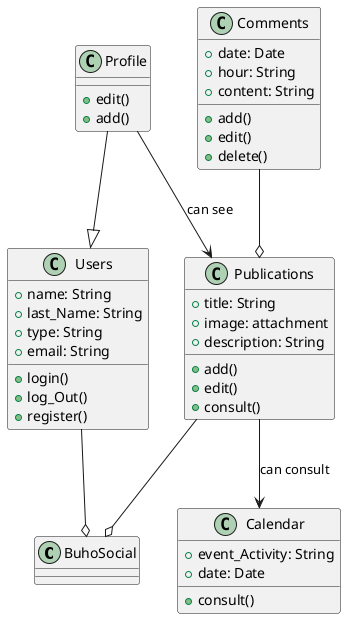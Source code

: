 @startuml classDiagram

class BuhoSocial{}

class Users{
    +name: String
    +last_Name: String
    +type: String
    +email: String
    +login()
    +log_Out()
    +register()
}

class Publications{
    +title: String
    +image: attachment
    +description: String
    +add()
    +edit()
    +consult()
}

class Profile{
    +edit()
    +add()
}

class Comments{
    +date: Date
    +hour: String
    +content: String
    +add()
    +edit()
    +delete()
}

class Calendar{
    +event_Activity: String
    +date: Date
    +consult()
}

Publications --o BuhoSocial
Users --o BuhoSocial
Profile --|> Users
Profile --> Publications: can see
Comments --o Publications
Publications --> Calendar: can consult

@enduml

